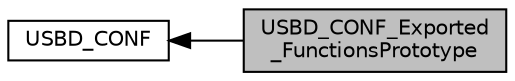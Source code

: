 digraph "USBD_CONF_Exported_FunctionsPrototype"
{
  edge [fontname="Helvetica",fontsize="10",labelfontname="Helvetica",labelfontsize="10"];
  node [fontname="Helvetica",fontsize="10",shape=record];
  rankdir=LR;
  Node1 [label="USBD_CONF",height=0.2,width=0.4,color="black", fillcolor="white", style="filled",URL="$group___u_s_b_d___c_o_n_f.html",tooltip="usb otg low level driver configuration file "];
  Node0 [label="USBD_CONF_Exported\l_FunctionsPrototype",height=0.2,width=0.4,color="black", fillcolor="grey75", style="filled", fontcolor="black"];
  Node1->Node0 [shape=plaintext, dir="back", style="solid"];
}
